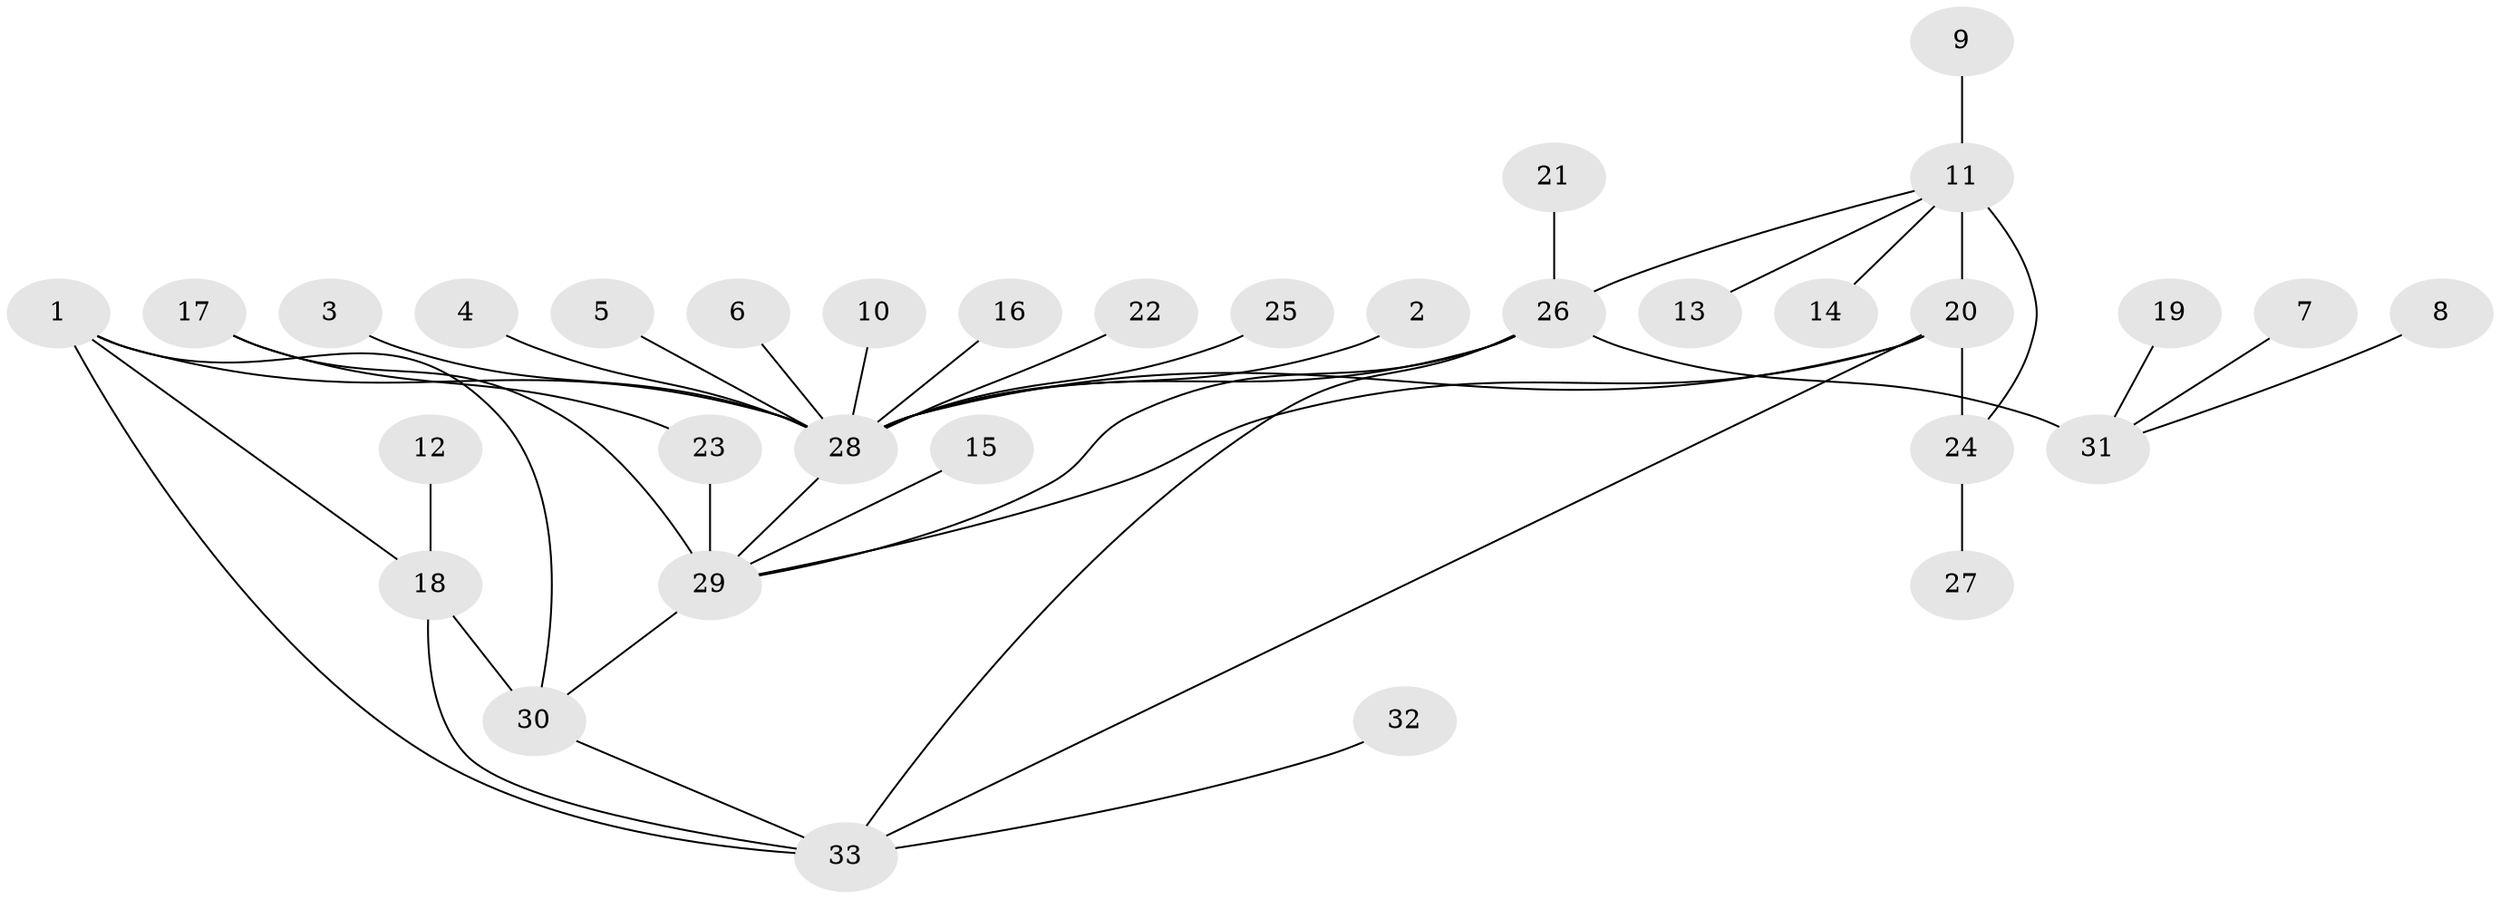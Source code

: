 // original degree distribution, {8: 0.01834862385321101, 9: 0.027522935779816515, 5: 0.027522935779816515, 7: 0.07339449541284404, 4: 0.03669724770642202, 11: 0.009174311926605505, 6: 0.027522935779816515, 12: 0.009174311926605505, 10: 0.027522935779816515, 1: 0.6513761467889908, 2: 0.09174311926605505}
// Generated by graph-tools (version 1.1) at 2025/37/03/04/25 23:37:35]
// undirected, 33 vertices, 43 edges
graph export_dot {
  node [color=gray90,style=filled];
  1;
  2;
  3;
  4;
  5;
  6;
  7;
  8;
  9;
  10;
  11;
  12;
  13;
  14;
  15;
  16;
  17;
  18;
  19;
  20;
  21;
  22;
  23;
  24;
  25;
  26;
  27;
  28;
  29;
  30;
  31;
  32;
  33;
  1 -- 18 [weight=1.0];
  1 -- 28 [weight=1.0];
  1 -- 30 [weight=2.0];
  1 -- 33 [weight=1.0];
  2 -- 28 [weight=1.0];
  3 -- 28 [weight=1.0];
  4 -- 28 [weight=1.0];
  5 -- 28 [weight=1.0];
  6 -- 28 [weight=1.0];
  7 -- 31 [weight=1.0];
  8 -- 31 [weight=1.0];
  9 -- 11 [weight=1.0];
  10 -- 28 [weight=1.0];
  11 -- 13 [weight=1.0];
  11 -- 14 [weight=1.0];
  11 -- 20 [weight=4.0];
  11 -- 24 [weight=2.0];
  11 -- 26 [weight=1.0];
  12 -- 18 [weight=1.0];
  15 -- 29 [weight=1.0];
  16 -- 28 [weight=1.0];
  17 -- 23 [weight=1.0];
  17 -- 29 [weight=3.0];
  18 -- 30 [weight=2.0];
  18 -- 33 [weight=1.0];
  19 -- 31 [weight=1.0];
  20 -- 24 [weight=2.0];
  20 -- 28 [weight=1.0];
  20 -- 29 [weight=1.0];
  20 -- 33 [weight=2.0];
  21 -- 26 [weight=1.0];
  22 -- 28 [weight=1.0];
  23 -- 29 [weight=3.0];
  24 -- 27 [weight=1.0];
  25 -- 28 [weight=1.0];
  26 -- 28 [weight=1.0];
  26 -- 29 [weight=2.0];
  26 -- 31 [weight=4.0];
  26 -- 33 [weight=1.0];
  28 -- 29 [weight=1.0];
  29 -- 30 [weight=1.0];
  30 -- 33 [weight=2.0];
  32 -- 33 [weight=1.0];
}
